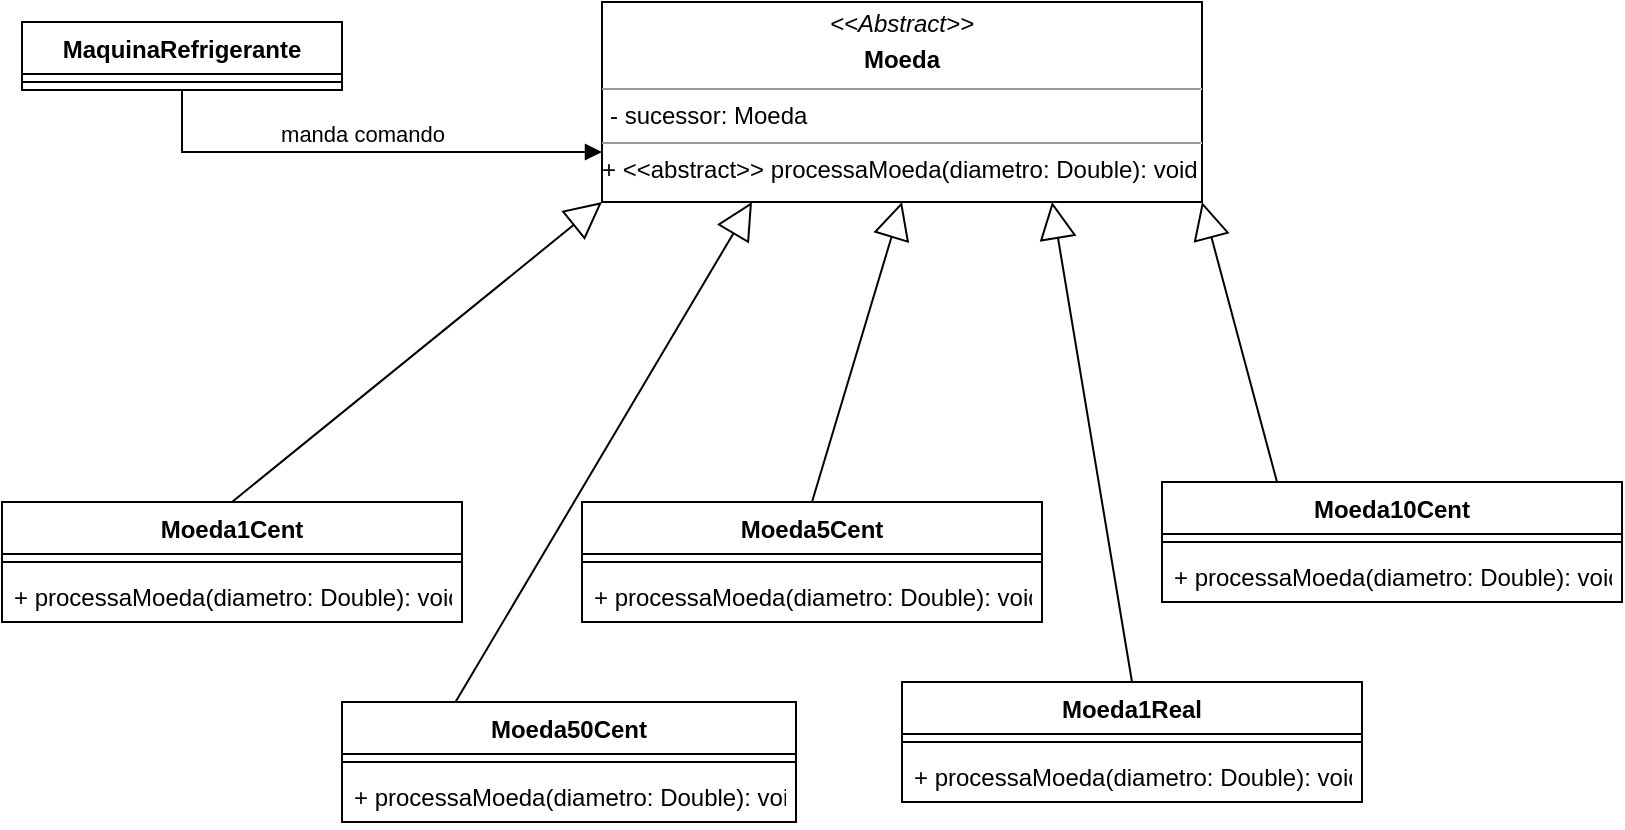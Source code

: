 <mxfile version="16.5.2" type="github">
  <diagram id="C5RBs43oDa-KdzZeNtuy" name="Page-1">
    <mxGraphModel dx="1490" dy="564" grid="1" gridSize="10" guides="1" tooltips="1" connect="1" arrows="1" fold="1" page="1" pageScale="1" pageWidth="827" pageHeight="1169" math="0" shadow="0">
      <root>
        <mxCell id="WIyWlLk6GJQsqaUBKTNV-0" />
        <mxCell id="WIyWlLk6GJQsqaUBKTNV-1" parent="WIyWlLk6GJQsqaUBKTNV-0" />
        <mxCell id="29u7MaCq2pT_xQTBDj-X-0" value="Moeda5Cent" style="swimlane;fontStyle=1;align=center;verticalAlign=top;childLayout=stackLayout;horizontal=1;startSize=26;horizontalStack=0;resizeParent=1;resizeParentMax=0;resizeLast=0;collapsible=1;marginBottom=0;" vertex="1" parent="WIyWlLk6GJQsqaUBKTNV-1">
          <mxGeometry x="300" y="260" width="230" height="60" as="geometry" />
        </mxCell>
        <mxCell id="29u7MaCq2pT_xQTBDj-X-1" value="" style="line;strokeWidth=1;fillColor=none;align=left;verticalAlign=middle;spacingTop=-1;spacingLeft=3;spacingRight=3;rotatable=0;labelPosition=right;points=[];portConstraint=eastwest;" vertex="1" parent="29u7MaCq2pT_xQTBDj-X-0">
          <mxGeometry y="26" width="230" height="8" as="geometry" />
        </mxCell>
        <mxCell id="29u7MaCq2pT_xQTBDj-X-2" value="+ processaMoeda(diametro: Double): void&#xa;&#xa;&#xa;&#xa;&#xa;" style="text;strokeColor=none;fillColor=none;align=left;verticalAlign=top;spacingLeft=4;spacingRight=4;overflow=hidden;rotatable=0;points=[[0,0.5],[1,0.5]];portConstraint=eastwest;" vertex="1" parent="29u7MaCq2pT_xQTBDj-X-0">
          <mxGeometry y="34" width="230" height="26" as="geometry" />
        </mxCell>
        <mxCell id="29u7MaCq2pT_xQTBDj-X-7" value="MaquinaRefrigerante" style="swimlane;fontStyle=1;align=center;verticalAlign=top;childLayout=stackLayout;horizontal=1;startSize=26;horizontalStack=0;resizeParent=1;resizeParentMax=0;resizeLast=0;collapsible=1;marginBottom=0;" vertex="1" parent="WIyWlLk6GJQsqaUBKTNV-1">
          <mxGeometry x="20" y="20" width="160" height="34" as="geometry" />
        </mxCell>
        <mxCell id="29u7MaCq2pT_xQTBDj-X-8" value="" style="line;strokeWidth=1;fillColor=none;align=left;verticalAlign=middle;spacingTop=-1;spacingLeft=3;spacingRight=3;rotatable=0;labelPosition=right;points=[];portConstraint=eastwest;" vertex="1" parent="29u7MaCq2pT_xQTBDj-X-7">
          <mxGeometry y="26" width="160" height="8" as="geometry" />
        </mxCell>
        <mxCell id="29u7MaCq2pT_xQTBDj-X-9" value="Moeda10Cent" style="swimlane;fontStyle=1;align=center;verticalAlign=top;childLayout=stackLayout;horizontal=1;startSize=26;horizontalStack=0;resizeParent=1;resizeParentMax=0;resizeLast=0;collapsible=1;marginBottom=0;" vertex="1" parent="WIyWlLk6GJQsqaUBKTNV-1">
          <mxGeometry x="590" y="250" width="230" height="60" as="geometry" />
        </mxCell>
        <mxCell id="29u7MaCq2pT_xQTBDj-X-10" value="" style="line;strokeWidth=1;fillColor=none;align=left;verticalAlign=middle;spacingTop=-1;spacingLeft=3;spacingRight=3;rotatable=0;labelPosition=right;points=[];portConstraint=eastwest;" vertex="1" parent="29u7MaCq2pT_xQTBDj-X-9">
          <mxGeometry y="26" width="230" height="8" as="geometry" />
        </mxCell>
        <mxCell id="29u7MaCq2pT_xQTBDj-X-11" value="+ processaMoeda(diametro: Double): void&#xa;&#xa;&#xa;&#xa;&#xa;" style="text;strokeColor=none;fillColor=none;align=left;verticalAlign=top;spacingLeft=4;spacingRight=4;overflow=hidden;rotatable=0;points=[[0,0.5],[1,0.5]];portConstraint=eastwest;" vertex="1" parent="29u7MaCq2pT_xQTBDj-X-9">
          <mxGeometry y="34" width="230" height="26" as="geometry" />
        </mxCell>
        <mxCell id="29u7MaCq2pT_xQTBDj-X-12" value="Moeda1Cent" style="swimlane;fontStyle=1;align=center;verticalAlign=top;childLayout=stackLayout;horizontal=1;startSize=26;horizontalStack=0;resizeParent=1;resizeParentMax=0;resizeLast=0;collapsible=1;marginBottom=0;" vertex="1" parent="WIyWlLk6GJQsqaUBKTNV-1">
          <mxGeometry x="10" y="260" width="230" height="60" as="geometry" />
        </mxCell>
        <mxCell id="29u7MaCq2pT_xQTBDj-X-13" value="" style="line;strokeWidth=1;fillColor=none;align=left;verticalAlign=middle;spacingTop=-1;spacingLeft=3;spacingRight=3;rotatable=0;labelPosition=right;points=[];portConstraint=eastwest;" vertex="1" parent="29u7MaCq2pT_xQTBDj-X-12">
          <mxGeometry y="26" width="230" height="8" as="geometry" />
        </mxCell>
        <mxCell id="29u7MaCq2pT_xQTBDj-X-14" value="+ processaMoeda(diametro: Double): void&#xa;&#xa;&#xa;" style="text;strokeColor=none;fillColor=none;align=left;verticalAlign=top;spacingLeft=4;spacingRight=4;overflow=hidden;rotatable=0;points=[[0,0.5],[1,0.5]];portConstraint=eastwest;" vertex="1" parent="29u7MaCq2pT_xQTBDj-X-12">
          <mxGeometry y="34" width="230" height="26" as="geometry" />
        </mxCell>
        <mxCell id="29u7MaCq2pT_xQTBDj-X-15" value="" style="endArrow=block;endSize=16;endFill=0;html=1;rounded=0;exitX=0.5;exitY=0;exitDx=0;exitDy=0;entryX=0;entryY=1;entryDx=0;entryDy=0;" edge="1" parent="WIyWlLk6GJQsqaUBKTNV-1" source="29u7MaCq2pT_xQTBDj-X-12" target="29u7MaCq2pT_xQTBDj-X-19">
          <mxGeometry width="160" relative="1" as="geometry">
            <mxPoint x="-70" y="90" as="sourcePoint" />
            <mxPoint x="353" y="100" as="targetPoint" />
          </mxGeometry>
        </mxCell>
        <mxCell id="29u7MaCq2pT_xQTBDj-X-16" value="" style="endArrow=block;endSize=16;endFill=0;html=1;rounded=0;exitX=0.5;exitY=0;exitDx=0;exitDy=0;entryX=0.5;entryY=1;entryDx=0;entryDy=0;" edge="1" parent="WIyWlLk6GJQsqaUBKTNV-1" source="29u7MaCq2pT_xQTBDj-X-0" target="29u7MaCq2pT_xQTBDj-X-19">
          <mxGeometry width="160" relative="1" as="geometry">
            <mxPoint x="250" y="340" as="sourcePoint" />
            <mxPoint x="422" y="100" as="targetPoint" />
          </mxGeometry>
        </mxCell>
        <mxCell id="29u7MaCq2pT_xQTBDj-X-17" value="" style="endArrow=block;endSize=16;endFill=0;html=1;rounded=0;exitX=0.25;exitY=0;exitDx=0;exitDy=0;entryX=1;entryY=1;entryDx=0;entryDy=0;" edge="1" parent="WIyWlLk6GJQsqaUBKTNV-1" source="29u7MaCq2pT_xQTBDj-X-9" target="29u7MaCq2pT_xQTBDj-X-19">
          <mxGeometry width="160" relative="1" as="geometry">
            <mxPoint x="260" y="350" as="sourcePoint" />
            <mxPoint x="491" y="100" as="targetPoint" />
          </mxGeometry>
        </mxCell>
        <mxCell id="29u7MaCq2pT_xQTBDj-X-18" value="manda comando" style="html=1;verticalAlign=bottom;endArrow=block;rounded=0;entryX=0;entryY=0.75;entryDx=0;entryDy=0;exitX=0.5;exitY=1;exitDx=0;exitDy=0;" edge="1" parent="WIyWlLk6GJQsqaUBKTNV-1" target="29u7MaCq2pT_xQTBDj-X-19" source="29u7MaCq2pT_xQTBDj-X-7">
          <mxGeometry width="80" relative="1" as="geometry">
            <mxPoint x="80" y="80" as="sourcePoint" />
            <mxPoint x="284" y="80" as="targetPoint" />
            <Array as="points">
              <mxPoint x="100" y="85" />
            </Array>
          </mxGeometry>
        </mxCell>
        <mxCell id="29u7MaCq2pT_xQTBDj-X-19" value="&lt;p style=&quot;margin: 0px ; margin-top: 4px ; text-align: center&quot;&gt;&lt;i&gt;&amp;lt;&amp;lt;Abstract&amp;gt;&amp;gt;&lt;/i&gt;&lt;b&gt;&lt;br&gt;&lt;/b&gt;&lt;/p&gt;&lt;p style=&quot;margin: 0px ; margin-top: 4px ; text-align: center&quot;&gt;&lt;b&gt;Moeda&lt;/b&gt;&lt;br&gt;&lt;b&gt;&lt;/b&gt;&lt;/p&gt;&lt;hr size=&quot;1&quot;&gt;&lt;p style=&quot;margin: 0px ; margin-left: 4px&quot;&gt;- sucessor: Moeda&lt;br&gt;&lt;/p&gt;&lt;hr size=&quot;1&quot;&gt;+ &amp;lt;&amp;lt;abstract&amp;gt;&amp;gt; processaMoeda(diametro: Double): void&lt;br&gt;" style="verticalAlign=top;align=left;overflow=fill;fontSize=12;fontFamily=Helvetica;html=1;" vertex="1" parent="WIyWlLk6GJQsqaUBKTNV-1">
          <mxGeometry x="310" y="10" width="300" height="100" as="geometry" />
        </mxCell>
        <mxCell id="29u7MaCq2pT_xQTBDj-X-20" value="Moeda50Cent" style="swimlane;fontStyle=1;align=center;verticalAlign=top;childLayout=stackLayout;horizontal=1;startSize=26;horizontalStack=0;resizeParent=1;resizeParentMax=0;resizeLast=0;collapsible=1;marginBottom=0;" vertex="1" parent="WIyWlLk6GJQsqaUBKTNV-1">
          <mxGeometry x="180" y="360" width="227" height="60" as="geometry" />
        </mxCell>
        <mxCell id="29u7MaCq2pT_xQTBDj-X-21" value="" style="line;strokeWidth=1;fillColor=none;align=left;verticalAlign=middle;spacingTop=-1;spacingLeft=3;spacingRight=3;rotatable=0;labelPosition=right;points=[];portConstraint=eastwest;" vertex="1" parent="29u7MaCq2pT_xQTBDj-X-20">
          <mxGeometry y="26" width="227" height="8" as="geometry" />
        </mxCell>
        <mxCell id="29u7MaCq2pT_xQTBDj-X-22" value="+ processaMoeda(diametro: Double): void&#xa;&#xa;&#xa;&#xa;&#xa;" style="text;strokeColor=none;fillColor=none;align=left;verticalAlign=top;spacingLeft=4;spacingRight=4;overflow=hidden;rotatable=0;points=[[0,0.5],[1,0.5]];portConstraint=eastwest;" vertex="1" parent="29u7MaCq2pT_xQTBDj-X-20">
          <mxGeometry y="34" width="227" height="26" as="geometry" />
        </mxCell>
        <mxCell id="29u7MaCq2pT_xQTBDj-X-23" value="Moeda1Real" style="swimlane;fontStyle=1;align=center;verticalAlign=top;childLayout=stackLayout;horizontal=1;startSize=26;horizontalStack=0;resizeParent=1;resizeParentMax=0;resizeLast=0;collapsible=1;marginBottom=0;" vertex="1" parent="WIyWlLk6GJQsqaUBKTNV-1">
          <mxGeometry x="460" y="350" width="230" height="60" as="geometry" />
        </mxCell>
        <mxCell id="29u7MaCq2pT_xQTBDj-X-24" value="" style="line;strokeWidth=1;fillColor=none;align=left;verticalAlign=middle;spacingTop=-1;spacingLeft=3;spacingRight=3;rotatable=0;labelPosition=right;points=[];portConstraint=eastwest;" vertex="1" parent="29u7MaCq2pT_xQTBDj-X-23">
          <mxGeometry y="26" width="230" height="8" as="geometry" />
        </mxCell>
        <mxCell id="29u7MaCq2pT_xQTBDj-X-25" value="+ processaMoeda(diametro: Double): void&#xa;&#xa;&#xa;&#xa;&#xa;" style="text;strokeColor=none;fillColor=none;align=left;verticalAlign=top;spacingLeft=4;spacingRight=4;overflow=hidden;rotatable=0;points=[[0,0.5],[1,0.5]];portConstraint=eastwest;" vertex="1" parent="29u7MaCq2pT_xQTBDj-X-23">
          <mxGeometry y="34" width="230" height="26" as="geometry" />
        </mxCell>
        <mxCell id="29u7MaCq2pT_xQTBDj-X-26" value="" style="endArrow=block;endSize=16;endFill=0;html=1;rounded=0;exitX=0.25;exitY=0;exitDx=0;exitDy=0;entryX=0.25;entryY=1;entryDx=0;entryDy=0;" edge="1" parent="WIyWlLk6GJQsqaUBKTNV-1" source="29u7MaCq2pT_xQTBDj-X-20" target="29u7MaCq2pT_xQTBDj-X-19">
          <mxGeometry width="160" relative="1" as="geometry">
            <mxPoint x="251" y="330" as="sourcePoint" />
            <mxPoint x="296" y="180" as="targetPoint" />
          </mxGeometry>
        </mxCell>
        <mxCell id="29u7MaCq2pT_xQTBDj-X-27" value="" style="endArrow=block;endSize=16;endFill=0;html=1;rounded=0;exitX=0.5;exitY=0;exitDx=0;exitDy=0;entryX=0.75;entryY=1;entryDx=0;entryDy=0;" edge="1" parent="WIyWlLk6GJQsqaUBKTNV-1" source="29u7MaCq2pT_xQTBDj-X-23" target="29u7MaCq2pT_xQTBDj-X-19">
          <mxGeometry width="160" relative="1" as="geometry">
            <mxPoint x="657.5" y="260" as="sourcePoint" />
            <mxPoint x="545" y="120" as="targetPoint" />
          </mxGeometry>
        </mxCell>
      </root>
    </mxGraphModel>
  </diagram>
</mxfile>
